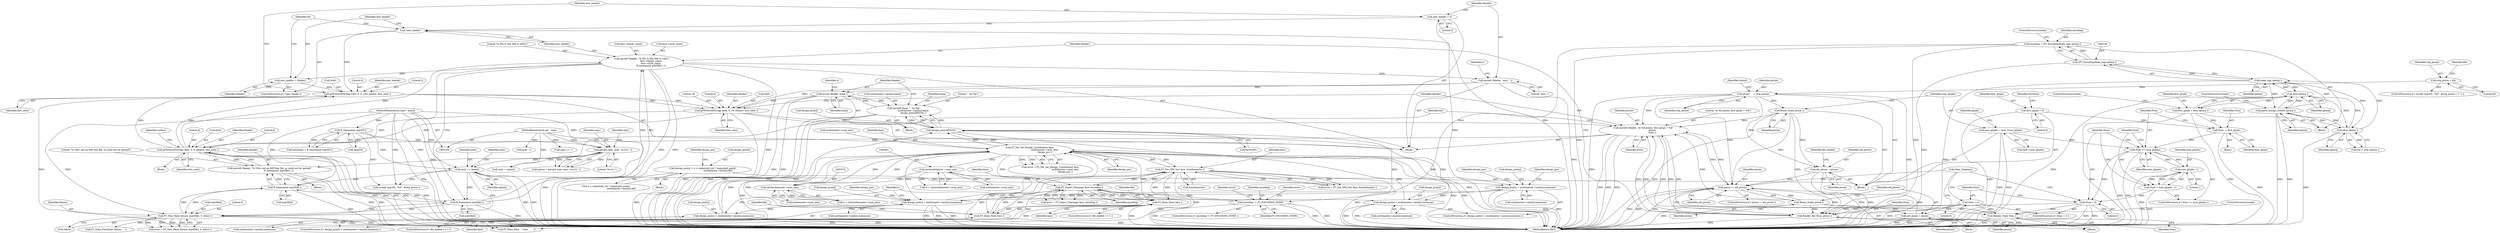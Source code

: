 digraph "0_savannah_b995299b73ba4cd259f221f500d4e63095508bec_1@API" {
"1000440" [label="(Call,sprintf( Header, \"%.50s %.50s (file %.100s)\",\n                          face->family_name,\n                          face->style_name,\n                          ft_basename( argv[file] ) ))"];
"1000528" [label="(Call,grWriteCellString( &bit, 0, 8, Header, fore_color ))"];
"1000507" [label="(Call,grWriteCellString( &bit, 0, 16, Header, fore_color ))"];
"1000459" [label="(Call,grWriteCellString( &bit, 0, 0, new_header, fore_color ))"];
"1000454" [label="(Call,!new_header)"];
"1000466" [label="(Call,new_header = 0)"];
"1000456" [label="(Call,new_header = Header)"];
"1000440" [label="(Call,sprintf( Header, \"%.50s %.50s (file %.100s)\",\n                          face->family_name,\n                          face->style_name,\n                          ft_basename( argv[file] ) ))"];
"1000449" [label="(Call,ft_basename( argv[file] ))"];
"1000524" [label="(Call,ft_basename( argv[file] ))"];
"1000234" [label="(Call,FT_New_Face( library, argv[file], 0, &face ))"];
"1000188" [label="(Call,argv += optind)"];
"1000129" [label="(Call,ft_basename( argv[0] ))"];
"1000110" [label="(MethodParameterIn,char*  argv[])"];
"1000138" [label="(Call,getopt( argc, argv, \"d:e:f:r:\" ))"];
"1000109" [label="(MethodParameterIn,int    argc)"];
"1000504" [label="(Call,strcat( Header, temp ))"];
"1000469" [label="(Call,sprintf( Header, \"axis: \" ))"];
"1000489" [label="(Call,sprintf( temp, \"  %s:%g\",\n                           multimaster->axis[n].name,\n                           design_pos[n]/65536. ))"];
"1000499" [label="(Call,design_pos[n]/65536.)"];
"1000337" [label="(Call,design_pos[n] = multimaster->axis[n].maximum)"];
"1000326" [label="(Call,design_pos[n] > multimaster->axis[n].maximum)"];
"1000302" [label="(Call,design_pos[n] < multimaster->axis[n].minimum)"];
"1000283" [label="(Call,design_pos[n] = n < requested_cnt ? requested_pos[n]\n                                          : multimaster->axis[n].def)"];
"1000350" [label="(Call,FT_Set_Var_Design_Coordinates( face,\n                                           multimaster->num_axis,\n                                           design_pos ))"];
"1000260" [label="(Call,FT_Get_MM_Var( face, &multimaster ))"];
"1000252" [label="(Call,FT_Select_Charmap( face, encoding ))"];
"1000559" [label="(Call,FT_Done_Face( face ))"];
"1000579" [label="(Call,FT_Done_Face( face ))"];
"1000246" [label="(Call,encoding != FT_ENCODING_NONE)"];
"1000156" [label="(Call,encoding = (FT_Encoding)make_tag( optarg ))"];
"1000158" [label="(Call,(FT_Encoding)make_tag( optarg ))"];
"1000160" [label="(Call,make_tag( optarg ))"];
"1000166" [label="(Call,atoi( optarg ))"];
"1000152" [label="(Call,parse_design_coords( optarg ))"];
"1000172" [label="(Call,atoi( optarg ))"];
"1000275" [label="(Call,(int)multimaster->num_axis)"];
"1000480" [label="(Call,(int)multimaster->num_axis)"];
"1000313" [label="(Call,design_pos[n] = multimaster->axis[n].minimum)"];
"1000521" [label="(Call,sprintf( Header, \"%.100s: not an MM font file, or could not be opened\",\n                          ft_basename( argv[file] ) ))"];
"1000514" [label="(Call,sprintf( Header, \"at %d points, first glyph = %d\",\n                         ptsize,\n                         Num ))"];
"1000589" [label="(Call,ptsize != old_ptsize)"];
"1000361" [label="(Call,Reset_Scale( ptsize ))"];
"1000223" [label="(Call,ptsize      = orig_ptsize)"];
"1000207" [label="(Call,orig_ptsize = 64)"];
"1000593" [label="(Call,Reset_Scale( ptsize ))"];
"1000595" [label="(Call,old_ptsize = ptsize)"];
"1000390" [label="(Call,old_ptsize = ptsize)"];
"1000437" [label="(Call,Render_All( Num, ptsize ))"];
"1000417" [label="(Call,Num = 0)"];
"1000414" [label="(Call,Num < 0)"];
"1000408" [label="(Call,Num = num_glyphs - 1)"];
"1000410" [label="(Call,num_glyphs - 1)"];
"1000405" [label="(Call,Num >= num_glyphs)"];
"1000401" [label="(Call,Num  = first_glyph)"];
"1000116" [label="(Call,first_glyph = 0)"];
"1000164" [label="(Call,first_glyph = atoi( optarg ))"];
"1000363" [label="(Call,num_glyphs = face->num_glyphs)"];
"1000433" [label="(Call,Render_Text( Num ))"];
"1000457" [label="(Identifier,new_header)"];
"1000287" [label="(Call,n < requested_cnt ? requested_pos[n]\n                                          : multimaster->axis[n].def)"];
"1000592" [label="(Block,)"];
"1000227" [label="(Identifier,hinted)"];
"1000315" [label="(Identifier,design_pos)"];
"1000185" [label="(Call,argc -= optind)"];
"1000440" [label="(Call,sprintf( Header, \"%.50s %.50s (file %.100s)\",\n                          face->family_name,\n                          face->style_name,\n                          ft_basename( argv[file] ) ))"];
"1000351" [label="(Identifier,face)"];
"1000369" [label="(Identifier,glyph)"];
"1000110" [label="(MethodParameterIn,char*  argv[])"];
"1000499" [label="(Call,design_pos[n]/65536.)"];
"1000465" [label="(Identifier,fore_color)"];
"1000328" [label="(Identifier,design_pos)"];
"1000593" [label="(Call,Reset_Scale( ptsize ))"];
"1000395" [label="(Identifier,file_loaded)"];
"1000461" [label="(Identifier,bit)"];
"1000413" [label="(ControlStructure,if ( Num < 0 ))"];
"1000397" [label="(Block,)"];
"1000463" [label="(Literal,0)"];
"1000521" [label="(Call,sprintf( Header, \"%.100s: not an MM font file, or could not be opened\",\n                          ft_basename( argv[file] ) ))"];
"1000152" [label="(Call,parse_design_coords( optarg ))"];
"1000317" [label="(Call,multimaster->axis[n].minimum)"];
"1000259" [label="(Identifier,error)"];
"1000284" [label="(Call,design_pos[n])"];
"1000240" [label="(Call,&face)"];
"1000161" [label="(Identifier,optarg)"];
"1000595" [label="(Call,old_ptsize = ptsize)"];
"1000536" [label="(Identifier,surface)"];
"1000404" [label="(ControlStructure,if ( Num >= num_glyphs ))"];
"1000410" [label="(Call,num_glyphs - 1)"];
"1000281" [label="(Identifier,n)"];
"1000555" [label="(ControlStructure,if ( file_loaded >= 1 ))"];
"1000478" [label="(Call,n < (int)multimaster->num_axis)"];
"1000248" [label="(Identifier,FT_ENCODING_NONE)"];
"1000363" [label="(Call,num_glyphs = face->num_glyphs)"];
"1000525" [label="(Call,argv[file])"];
"1000207" [label="(Call,orig_ptsize = 64)"];
"1000392" [label="(Identifier,ptsize)"];
"1000273" [label="(Call,n < (int)multimaster->num_axis)"];
"1000407" [label="(Identifier,num_glyphs)"];
"1000350" [label="(Call,FT_Set_Var_Design_Coordinates( face,\n                                           multimaster->num_axis,\n                                           design_pos ))"];
"1000482" [label="(Call,multimaster->num_axis)"];
"1000167" [label="(Identifier,optarg)"];
"1000157" [label="(Identifier,encoding)"];
"1000251" [label="(Identifier,error)"];
"1000423" [label="(Call,Clear_Display())"];
"1000532" [label="(Literal,8)"];
"1000172" [label="(Call,atoi( optarg ))"];
"1000529" [label="(Call,&bit)"];
"1000154" [label="(ControlStructure,break;)"];
"1000464" [label="(Identifier,new_header)"];
"1000458" [label="(Identifier,Header)"];
"1000579" [label="(Call,FT_Done_Face( face ))"];
"1000190" [label="(Identifier,optind)"];
"1000254" [label="(Identifier,encoding)"];
"1000467" [label="(Identifier,new_header)"];
"1000512" [label="(Identifier,Header)"];
"1000589" [label="(Call,ptsize != old_ptsize)"];
"1000193" [label="(Identifier,argc)"];
"1000401" [label="(Call,Num  = first_glyph)"];
"1000523" [label="(Literal,\"%.100s: not an MM font file, or could not be opened\")"];
"1000617" [label="(MethodReturn,RET)"];
"1000441" [label="(Identifier,Header)"];
"1000466" [label="(Call,new_header = 0)"];
"1000253" [label="(Identifier,face)"];
"1000236" [label="(Call,argv[file])"];
"1000361" [label="(Call,Reset_Scale( ptsize ))"];
"1000390" [label="(Call,old_ptsize = ptsize)"];
"1000491" [label="(Literal,\"  %s:%g\")"];
"1000211" [label="(Identifier,file)"];
"1000139" [label="(Identifier,argc)"];
"1000225" [label="(Identifier,orig_ptsize)"];
"1000433" [label="(Call,Render_Text( Num ))"];
"1000476" [label="(Identifier,n)"];
"1000510" [label="(Literal,0)"];
"1000162" [label="(ControlStructure,break;)"];
"1000560" [label="(Identifier,face)"];
"1000517" [label="(Identifier,ptsize)"];
"1000437" [label="(Call,Render_All( Num, ptsize ))"];
"1000590" [label="(Identifier,ptsize)"];
"1000348" [label="(Call,error = FT_Set_Var_Design_Coordinates( face,\n                                           multimaster->num_axis,\n                                           design_pos ))"];
"1000337" [label="(Call,design_pos[n] = multimaster->axis[n].maximum)"];
"1000153" [label="(Identifier,optarg)"];
"1000250" [label="(Call,error = FT_Select_Charmap( face, encoding ))"];
"1000150" [label="(Block,)"];
"1000462" [label="(Literal,0)"];
"1000160" [label="(Call,make_tag( optarg ))"];
"1000326" [label="(Call,design_pos[n] > multimaster->axis[n].maximum)"];
"1000352" [label="(Call,multimaster->num_axis)"];
"1000232" [label="(Call,error = FT_New_Face( library, argv[file], 0, &face ))"];
"1000164" [label="(Call,first_glyph = atoi( optarg ))"];
"1000165" [label="(Identifier,first_glyph)"];
"1000597" [label="(Identifier,ptsize)"];
"1000341" [label="(Call,multimaster->axis[n].maximum)"];
"1000199" [label="(Call,sscanf( argv[0], \"%d\", &orig_ptsize ))"];
"1000606" [label="(Call,FT_Done_FreeType( library     ))"];
"1000456" [label="(Call,new_header = Header)"];
"1000121" [label="(Identifier,XisSetup)"];
"1000431" [label="(Block,)"];
"1000130" [label="(Call,argv[0])"];
"1000129" [label="(Call,ft_basename( argv[0] ))"];
"1000417" [label="(Call,Num = 0)"];
"1000415" [label="(Identifier,Num)"];
"1000314" [label="(Call,design_pos[n])"];
"1000188" [label="(Call,argv += optind)"];
"1000197" [label="(ControlStructure,if ( sscanf( argv[0], \"%d\", &orig_ptsize ) != 1 ))"];
"1000339" [label="(Identifier,design_pos)"];
"1000168" [label="(ControlStructure,break;)"];
"1000306" [label="(Call,multimaster->axis[n].minimum)"];
"1000443" [label="(Call,face->family_name)"];
"1000234" [label="(Call,FT_New_Face( library, argv[file], 0, &face ))"];
"1000414" [label="(Call,Num < 0)"];
"1000533" [label="(Identifier,Header)"];
"1000416" [label="(Literal,0)"];
"1000486" [label="(Identifier,n)"];
"1000362" [label="(Identifier,ptsize)"];
"1000330" [label="(Call,multimaster->axis[n].maximum)"];
"1000446" [label="(Call,face->style_name)"];
"1000325" [label="(ControlStructure,if ( design_pos[n] > multimaster->axis[n].maximum ))"];
"1000515" [label="(Identifier,Header)"];
"1000506" [label="(Identifier,temp)"];
"1000402" [label="(Identifier,Num)"];
"1000508" [label="(Call,&bit)"];
"1000327" [label="(Call,design_pos[n])"];
"1000301" [label="(ControlStructure,if ( design_pos[n] < multimaster->axis[n].minimum ))"];
"1000604" [label="(Call,FT_Done_Face    ( face        ))"];
"1000520" [label="(Block,)"];
"1000503" [label="(Literal,65536.)"];
"1000170" [label="(Call,res = atoi( optarg ))"];
"1000518" [label="(Identifier,Num)"];
"1000583" [label="(Identifier,file)"];
"1000192" [label="(Call,argc <= 1)"];
"1000277" [label="(Call,multimaster->num_axis)"];
"1000140" [label="(Identifier,argv)"];
"1000471" [label="(Literal,\"axis: \")"];
"1000209" [label="(Literal,64)"];
"1000252" [label="(Call,FT_Select_Charmap( face, encoding ))"];
"1000454" [label="(Call,!new_header)"];
"1000235" [label="(Identifier,library)"];
"1000563" [label="(Identifier,file)"];
"1000575" [label="(ControlStructure,if ( file_loaded >= 1 ))"];
"1000262" [label="(Call,&multimaster)"];
"1000408" [label="(Call,Num = num_glyphs - 1)"];
"1000411" [label="(Identifier,num_glyphs)"];
"1000449" [label="(Call,ft_basename( argv[file] ))"];
"1000439" [label="(Identifier,ptsize)"];
"1000470" [label="(Identifier,Header)"];
"1000116" [label="(Call,first_glyph = 0)"];
"1000530" [label="(Identifier,bit)"];
"1000173" [label="(Identifier,optarg)"];
"1000127" [label="(Call,execname = ft_basename( argv[0] ))"];
"1000412" [label="(Literal,1)"];
"1000118" [label="(Literal,0)"];
"1000455" [label="(Identifier,new_header)"];
"1000507" [label="(Call,grWriteCellString( &bit, 0, 16, Header, fore_color ))"];
"1000564" [label="(Call,argc - 1)"];
"1000338" [label="(Call,design_pos[n])"];
"1000158" [label="(Call,(FT_Encoding)make_tag( optarg ))"];
"1000580" [label="(Identifier,face)"];
"1000468" [label="(Literal,0)"];
"1000469" [label="(Call,sprintf( Header, \"axis: \" ))"];
"1000490" [label="(Identifier,temp)"];
"1000391" [label="(Identifier,old_ptsize)"];
"1000421" [label="(Block,)"];
"1000403" [label="(Identifier,first_glyph)"];
"1000531" [label="(Literal,0)"];
"1000434" [label="(Identifier,Num)"];
"1000459" [label="(Call,grWriteCellString( &bit, 0, 0, new_header, fore_color ))"];
"1000282" [label="(Block,)"];
"1000189" [label="(Identifier,argv)"];
"1000260" [label="(Call,FT_Get_MM_Var( face, &multimaster ))"];
"1000246" [label="(Call,encoding != FT_ENCODING_NONE)"];
"1000138" [label="(Call,getopt( argc, argv, \"d:e:f:r:\" ))"];
"1000438" [label="(Identifier,Num)"];
"1000524" [label="(Call,ft_basename( argv[file] ))"];
"1000245" [label="(ControlStructure,if ( encoding != FT_ENCODING_NONE ))"];
"1000528" [label="(Call,grWriteCellString( &bit, 0, 8, Header, fore_color ))"];
"1000450" [label="(Call,argv[file])"];
"1000261" [label="(Identifier,face)"];
"1000208" [label="(Identifier,orig_ptsize)"];
"1000516" [label="(Literal,\"at %d points, first glyph = %d\")"];
"1000275" [label="(Call,(int)multimaster->num_axis)"];
"1000559" [label="(Call,FT_Done_Face( face ))"];
"1000117" [label="(Identifier,first_glyph)"];
"1000109" [label="(MethodParameterIn,int    argc)"];
"1000489" [label="(Call,sprintf( temp, \"  %s:%g\",\n                           multimaster->axis[n].name,\n                           design_pos[n]/65536. ))"];
"1000365" [label="(Call,face->num_glyphs)"];
"1000504" [label="(Call,strcat( Header, temp ))"];
"1000302" [label="(Call,design_pos[n] < multimaster->axis[n].minimum)"];
"1000409" [label="(Identifier,Num)"];
"1000224" [label="(Identifier,ptsize)"];
"1000588" [label="(ControlStructure,if ( ptsize != old_ptsize ))"];
"1000364" [label="(Identifier,num_glyphs)"];
"1000453" [label="(ControlStructure,if ( !new_header ))"];
"1000166" [label="(Call,atoi( optarg ))"];
"1000522" [label="(Identifier,Header)"];
"1000419" [label="(Literal,0)"];
"1000239" [label="(Literal,0)"];
"1000355" [label="(Identifier,design_pos)"];
"1000406" [label="(Identifier,Num)"];
"1000514" [label="(Call,sprintf( Header, \"at %d points, first glyph = %d\",\n                         ptsize,\n                         Num ))"];
"1000313" [label="(Call,design_pos[n] = multimaster->axis[n].minimum)"];
"1000405" [label="(Call,Num >= num_glyphs)"];
"1000435" [label="(ControlStructure,break;)"];
"1000594" [label="(Identifier,ptsize)"];
"1000442" [label="(Literal,\"%.50s %.50s (file %.100s)\")"];
"1000591" [label="(Identifier,old_ptsize)"];
"1000596" [label="(Identifier,old_ptsize)"];
"1000534" [label="(Identifier,fore_color)"];
"1000428" [label="(Block,)"];
"1000258" [label="(Call,error = FT_Get_MM_Var( face, &multimaster ))"];
"1000487" [label="(Block,)"];
"1000460" [label="(Call,&bit)"];
"1000141" [label="(Literal,\"d:e:f:r:\")"];
"1000505" [label="(Identifier,Header)"];
"1000492" [label="(Call,multimaster->axis[n].name)"];
"1000156" [label="(Call,encoding = (FT_Encoding)make_tag( optarg ))"];
"1000303" [label="(Call,design_pos[n])"];
"1000304" [label="(Identifier,design_pos)"];
"1000500" [label="(Call,design_pos[n])"];
"1000480" [label="(Call,(int)multimaster->num_axis)"];
"1000247" [label="(Identifier,encoding)"];
"1000283" [label="(Call,design_pos[n] = n < requested_cnt ? requested_pos[n]\n                                          : multimaster->axis[n].def)"];
"1000223" [label="(Call,ptsize      = orig_ptsize)"];
"1000136" [label="(Call,option = getopt( argc, argv, \"d:e:f:r:\" ))"];
"1000511" [label="(Literal,16)"];
"1000513" [label="(Identifier,fore_color)"];
"1000111" [label="(Block,)"];
"1000418" [label="(Identifier,Num)"];
"1000440" -> "1000428"  [label="AST: "];
"1000440" -> "1000449"  [label="CFG: "];
"1000441" -> "1000440"  [label="AST: "];
"1000442" -> "1000440"  [label="AST: "];
"1000443" -> "1000440"  [label="AST: "];
"1000446" -> "1000440"  [label="AST: "];
"1000449" -> "1000440"  [label="AST: "];
"1000455" -> "1000440"  [label="CFG: "];
"1000440" -> "1000617"  [label="DDG: "];
"1000440" -> "1000617"  [label="DDG: "];
"1000440" -> "1000617"  [label="DDG: "];
"1000440" -> "1000617"  [label="DDG: "];
"1000528" -> "1000440"  [label="DDG: "];
"1000449" -> "1000440"  [label="DDG: "];
"1000440" -> "1000456"  [label="DDG: "];
"1000440" -> "1000469"  [label="DDG: "];
"1000528" -> "1000421"  [label="AST: "];
"1000528" -> "1000534"  [label="CFG: "];
"1000529" -> "1000528"  [label="AST: "];
"1000531" -> "1000528"  [label="AST: "];
"1000532" -> "1000528"  [label="AST: "];
"1000533" -> "1000528"  [label="AST: "];
"1000534" -> "1000528"  [label="AST: "];
"1000536" -> "1000528"  [label="CFG: "];
"1000528" -> "1000617"  [label="DDG: "];
"1000528" -> "1000617"  [label="DDG: "];
"1000528" -> "1000617"  [label="DDG: "];
"1000528" -> "1000617"  [label="DDG: "];
"1000528" -> "1000459"  [label="DDG: "];
"1000528" -> "1000459"  [label="DDG: "];
"1000528" -> "1000521"  [label="DDG: "];
"1000507" -> "1000528"  [label="DDG: "];
"1000507" -> "1000528"  [label="DDG: "];
"1000521" -> "1000528"  [label="DDG: "];
"1000514" -> "1000528"  [label="DDG: "];
"1000507" -> "1000428"  [label="AST: "];
"1000507" -> "1000513"  [label="CFG: "];
"1000508" -> "1000507"  [label="AST: "];
"1000510" -> "1000507"  [label="AST: "];
"1000511" -> "1000507"  [label="AST: "];
"1000512" -> "1000507"  [label="AST: "];
"1000513" -> "1000507"  [label="AST: "];
"1000515" -> "1000507"  [label="CFG: "];
"1000507" -> "1000617"  [label="DDG: "];
"1000459" -> "1000507"  [label="DDG: "];
"1000459" -> "1000507"  [label="DDG: "];
"1000504" -> "1000507"  [label="DDG: "];
"1000469" -> "1000507"  [label="DDG: "];
"1000507" -> "1000514"  [label="DDG: "];
"1000459" -> "1000428"  [label="AST: "];
"1000459" -> "1000465"  [label="CFG: "];
"1000460" -> "1000459"  [label="AST: "];
"1000462" -> "1000459"  [label="AST: "];
"1000463" -> "1000459"  [label="AST: "];
"1000464" -> "1000459"  [label="AST: "];
"1000465" -> "1000459"  [label="AST: "];
"1000467" -> "1000459"  [label="CFG: "];
"1000459" -> "1000617"  [label="DDG: "];
"1000454" -> "1000459"  [label="DDG: "];
"1000456" -> "1000459"  [label="DDG: "];
"1000454" -> "1000453"  [label="AST: "];
"1000454" -> "1000455"  [label="CFG: "];
"1000455" -> "1000454"  [label="AST: "];
"1000457" -> "1000454"  [label="CFG: "];
"1000461" -> "1000454"  [label="CFG: "];
"1000454" -> "1000617"  [label="DDG: "];
"1000466" -> "1000454"  [label="DDG: "];
"1000466" -> "1000428"  [label="AST: "];
"1000466" -> "1000468"  [label="CFG: "];
"1000467" -> "1000466"  [label="AST: "];
"1000468" -> "1000466"  [label="AST: "];
"1000470" -> "1000466"  [label="CFG: "];
"1000466" -> "1000617"  [label="DDG: "];
"1000456" -> "1000453"  [label="AST: "];
"1000456" -> "1000458"  [label="CFG: "];
"1000457" -> "1000456"  [label="AST: "];
"1000458" -> "1000456"  [label="AST: "];
"1000461" -> "1000456"  [label="CFG: "];
"1000449" -> "1000450"  [label="CFG: "];
"1000450" -> "1000449"  [label="AST: "];
"1000449" -> "1000617"  [label="DDG: "];
"1000449" -> "1000234"  [label="DDG: "];
"1000524" -> "1000449"  [label="DDG: "];
"1000234" -> "1000449"  [label="DDG: "];
"1000188" -> "1000449"  [label="DDG: "];
"1000110" -> "1000449"  [label="DDG: "];
"1000449" -> "1000524"  [label="DDG: "];
"1000524" -> "1000521"  [label="AST: "];
"1000524" -> "1000525"  [label="CFG: "];
"1000525" -> "1000524"  [label="AST: "];
"1000521" -> "1000524"  [label="CFG: "];
"1000524" -> "1000617"  [label="DDG: "];
"1000524" -> "1000234"  [label="DDG: "];
"1000524" -> "1000521"  [label="DDG: "];
"1000234" -> "1000524"  [label="DDG: "];
"1000188" -> "1000524"  [label="DDG: "];
"1000110" -> "1000524"  [label="DDG: "];
"1000234" -> "1000232"  [label="AST: "];
"1000234" -> "1000240"  [label="CFG: "];
"1000235" -> "1000234"  [label="AST: "];
"1000236" -> "1000234"  [label="AST: "];
"1000239" -> "1000234"  [label="AST: "];
"1000240" -> "1000234"  [label="AST: "];
"1000232" -> "1000234"  [label="CFG: "];
"1000234" -> "1000617"  [label="DDG: "];
"1000234" -> "1000617"  [label="DDG: "];
"1000234" -> "1000232"  [label="DDG: "];
"1000234" -> "1000232"  [label="DDG: "];
"1000234" -> "1000232"  [label="DDG: "];
"1000234" -> "1000232"  [label="DDG: "];
"1000188" -> "1000234"  [label="DDG: "];
"1000110" -> "1000234"  [label="DDG: "];
"1000234" -> "1000606"  [label="DDG: "];
"1000188" -> "1000111"  [label="AST: "];
"1000188" -> "1000190"  [label="CFG: "];
"1000189" -> "1000188"  [label="AST: "];
"1000190" -> "1000188"  [label="AST: "];
"1000193" -> "1000188"  [label="CFG: "];
"1000188" -> "1000617"  [label="DDG: "];
"1000188" -> "1000617"  [label="DDG: "];
"1000129" -> "1000188"  [label="DDG: "];
"1000138" -> "1000188"  [label="DDG: "];
"1000110" -> "1000188"  [label="DDG: "];
"1000188" -> "1000199"  [label="DDG: "];
"1000129" -> "1000127"  [label="AST: "];
"1000129" -> "1000130"  [label="CFG: "];
"1000130" -> "1000129"  [label="AST: "];
"1000127" -> "1000129"  [label="CFG: "];
"1000129" -> "1000127"  [label="DDG: "];
"1000110" -> "1000129"  [label="DDG: "];
"1000129" -> "1000138"  [label="DDG: "];
"1000129" -> "1000199"  [label="DDG: "];
"1000110" -> "1000108"  [label="AST: "];
"1000110" -> "1000617"  [label="DDG: "];
"1000110" -> "1000138"  [label="DDG: "];
"1000110" -> "1000199"  [label="DDG: "];
"1000138" -> "1000136"  [label="AST: "];
"1000138" -> "1000141"  [label="CFG: "];
"1000139" -> "1000138"  [label="AST: "];
"1000140" -> "1000138"  [label="AST: "];
"1000141" -> "1000138"  [label="AST: "];
"1000136" -> "1000138"  [label="CFG: "];
"1000138" -> "1000136"  [label="DDG: "];
"1000138" -> "1000136"  [label="DDG: "];
"1000138" -> "1000136"  [label="DDG: "];
"1000109" -> "1000138"  [label="DDG: "];
"1000138" -> "1000185"  [label="DDG: "];
"1000109" -> "1000108"  [label="AST: "];
"1000109" -> "1000617"  [label="DDG: "];
"1000109" -> "1000185"  [label="DDG: "];
"1000109" -> "1000192"  [label="DDG: "];
"1000109" -> "1000564"  [label="DDG: "];
"1000504" -> "1000487"  [label="AST: "];
"1000504" -> "1000506"  [label="CFG: "];
"1000505" -> "1000504"  [label="AST: "];
"1000506" -> "1000504"  [label="AST: "];
"1000486" -> "1000504"  [label="CFG: "];
"1000504" -> "1000617"  [label="DDG: "];
"1000504" -> "1000617"  [label="DDG: "];
"1000504" -> "1000489"  [label="DDG: "];
"1000469" -> "1000504"  [label="DDG: "];
"1000489" -> "1000504"  [label="DDG: "];
"1000469" -> "1000428"  [label="AST: "];
"1000469" -> "1000471"  [label="CFG: "];
"1000470" -> "1000469"  [label="AST: "];
"1000471" -> "1000469"  [label="AST: "];
"1000476" -> "1000469"  [label="CFG: "];
"1000469" -> "1000617"  [label="DDG: "];
"1000489" -> "1000487"  [label="AST: "];
"1000489" -> "1000499"  [label="CFG: "];
"1000490" -> "1000489"  [label="AST: "];
"1000491" -> "1000489"  [label="AST: "];
"1000492" -> "1000489"  [label="AST: "];
"1000499" -> "1000489"  [label="AST: "];
"1000505" -> "1000489"  [label="CFG: "];
"1000489" -> "1000617"  [label="DDG: "];
"1000489" -> "1000617"  [label="DDG: "];
"1000489" -> "1000617"  [label="DDG: "];
"1000499" -> "1000489"  [label="DDG: "];
"1000499" -> "1000489"  [label="DDG: "];
"1000499" -> "1000503"  [label="CFG: "];
"1000500" -> "1000499"  [label="AST: "];
"1000503" -> "1000499"  [label="AST: "];
"1000499" -> "1000617"  [label="DDG: "];
"1000499" -> "1000350"  [label="DDG: "];
"1000337" -> "1000499"  [label="DDG: "];
"1000326" -> "1000499"  [label="DDG: "];
"1000313" -> "1000499"  [label="DDG: "];
"1000350" -> "1000499"  [label="DDG: "];
"1000337" -> "1000325"  [label="AST: "];
"1000337" -> "1000341"  [label="CFG: "];
"1000338" -> "1000337"  [label="AST: "];
"1000341" -> "1000337"  [label="AST: "];
"1000281" -> "1000337"  [label="CFG: "];
"1000337" -> "1000617"  [label="DDG: "];
"1000337" -> "1000617"  [label="DDG: "];
"1000326" -> "1000337"  [label="DDG: "];
"1000337" -> "1000350"  [label="DDG: "];
"1000326" -> "1000325"  [label="AST: "];
"1000326" -> "1000330"  [label="CFG: "];
"1000327" -> "1000326"  [label="AST: "];
"1000330" -> "1000326"  [label="AST: "];
"1000339" -> "1000326"  [label="CFG: "];
"1000281" -> "1000326"  [label="CFG: "];
"1000326" -> "1000617"  [label="DDG: "];
"1000326" -> "1000617"  [label="DDG: "];
"1000326" -> "1000617"  [label="DDG: "];
"1000302" -> "1000326"  [label="DDG: "];
"1000350" -> "1000326"  [label="DDG: "];
"1000326" -> "1000350"  [label="DDG: "];
"1000302" -> "1000301"  [label="AST: "];
"1000302" -> "1000306"  [label="CFG: "];
"1000303" -> "1000302"  [label="AST: "];
"1000306" -> "1000302"  [label="AST: "];
"1000315" -> "1000302"  [label="CFG: "];
"1000328" -> "1000302"  [label="CFG: "];
"1000302" -> "1000617"  [label="DDG: "];
"1000302" -> "1000617"  [label="DDG: "];
"1000283" -> "1000302"  [label="DDG: "];
"1000350" -> "1000302"  [label="DDG: "];
"1000302" -> "1000313"  [label="DDG: "];
"1000283" -> "1000282"  [label="AST: "];
"1000283" -> "1000287"  [label="CFG: "];
"1000284" -> "1000283"  [label="AST: "];
"1000287" -> "1000283"  [label="AST: "];
"1000304" -> "1000283"  [label="CFG: "];
"1000283" -> "1000617"  [label="DDG: "];
"1000350" -> "1000348"  [label="AST: "];
"1000350" -> "1000355"  [label="CFG: "];
"1000351" -> "1000350"  [label="AST: "];
"1000352" -> "1000350"  [label="AST: "];
"1000355" -> "1000350"  [label="AST: "];
"1000348" -> "1000350"  [label="CFG: "];
"1000350" -> "1000617"  [label="DDG: "];
"1000350" -> "1000617"  [label="DDG: "];
"1000350" -> "1000252"  [label="DDG: "];
"1000350" -> "1000260"  [label="DDG: "];
"1000350" -> "1000275"  [label="DDG: "];
"1000350" -> "1000348"  [label="DDG: "];
"1000350" -> "1000348"  [label="DDG: "];
"1000350" -> "1000348"  [label="DDG: "];
"1000260" -> "1000350"  [label="DDG: "];
"1000275" -> "1000350"  [label="DDG: "];
"1000313" -> "1000350"  [label="DDG: "];
"1000350" -> "1000480"  [label="DDG: "];
"1000350" -> "1000559"  [label="DDG: "];
"1000350" -> "1000579"  [label="DDG: "];
"1000350" -> "1000604"  [label="DDG: "];
"1000260" -> "1000258"  [label="AST: "];
"1000260" -> "1000262"  [label="CFG: "];
"1000261" -> "1000260"  [label="AST: "];
"1000262" -> "1000260"  [label="AST: "];
"1000258" -> "1000260"  [label="CFG: "];
"1000260" -> "1000617"  [label="DDG: "];
"1000260" -> "1000252"  [label="DDG: "];
"1000260" -> "1000258"  [label="DDG: "];
"1000260" -> "1000258"  [label="DDG: "];
"1000252" -> "1000260"  [label="DDG: "];
"1000559" -> "1000260"  [label="DDG: "];
"1000579" -> "1000260"  [label="DDG: "];
"1000260" -> "1000559"  [label="DDG: "];
"1000260" -> "1000579"  [label="DDG: "];
"1000260" -> "1000604"  [label="DDG: "];
"1000252" -> "1000250"  [label="AST: "];
"1000252" -> "1000254"  [label="CFG: "];
"1000253" -> "1000252"  [label="AST: "];
"1000254" -> "1000252"  [label="AST: "];
"1000250" -> "1000252"  [label="CFG: "];
"1000252" -> "1000617"  [label="DDG: "];
"1000252" -> "1000246"  [label="DDG: "];
"1000252" -> "1000250"  [label="DDG: "];
"1000252" -> "1000250"  [label="DDG: "];
"1000559" -> "1000252"  [label="DDG: "];
"1000579" -> "1000252"  [label="DDG: "];
"1000246" -> "1000252"  [label="DDG: "];
"1000252" -> "1000559"  [label="DDG: "];
"1000252" -> "1000579"  [label="DDG: "];
"1000252" -> "1000604"  [label="DDG: "];
"1000559" -> "1000555"  [label="AST: "];
"1000559" -> "1000560"  [label="CFG: "];
"1000560" -> "1000559"  [label="AST: "];
"1000563" -> "1000559"  [label="CFG: "];
"1000559" -> "1000617"  [label="DDG: "];
"1000579" -> "1000559"  [label="DDG: "];
"1000559" -> "1000579"  [label="DDG: "];
"1000559" -> "1000604"  [label="DDG: "];
"1000579" -> "1000575"  [label="AST: "];
"1000579" -> "1000580"  [label="CFG: "];
"1000580" -> "1000579"  [label="AST: "];
"1000583" -> "1000579"  [label="CFG: "];
"1000579" -> "1000617"  [label="DDG: "];
"1000579" -> "1000604"  [label="DDG: "];
"1000246" -> "1000245"  [label="AST: "];
"1000246" -> "1000248"  [label="CFG: "];
"1000247" -> "1000246"  [label="AST: "];
"1000248" -> "1000246"  [label="AST: "];
"1000251" -> "1000246"  [label="CFG: "];
"1000259" -> "1000246"  [label="CFG: "];
"1000246" -> "1000617"  [label="DDG: "];
"1000246" -> "1000617"  [label="DDG: "];
"1000246" -> "1000617"  [label="DDG: "];
"1000156" -> "1000246"  [label="DDG: "];
"1000156" -> "1000150"  [label="AST: "];
"1000156" -> "1000158"  [label="CFG: "];
"1000157" -> "1000156"  [label="AST: "];
"1000158" -> "1000156"  [label="AST: "];
"1000162" -> "1000156"  [label="CFG: "];
"1000156" -> "1000617"  [label="DDG: "];
"1000156" -> "1000617"  [label="DDG: "];
"1000158" -> "1000156"  [label="DDG: "];
"1000158" -> "1000160"  [label="CFG: "];
"1000159" -> "1000158"  [label="AST: "];
"1000160" -> "1000158"  [label="AST: "];
"1000158" -> "1000617"  [label="DDG: "];
"1000160" -> "1000158"  [label="DDG: "];
"1000160" -> "1000161"  [label="CFG: "];
"1000161" -> "1000160"  [label="AST: "];
"1000160" -> "1000617"  [label="DDG: "];
"1000160" -> "1000152"  [label="DDG: "];
"1000166" -> "1000160"  [label="DDG: "];
"1000152" -> "1000160"  [label="DDG: "];
"1000172" -> "1000160"  [label="DDG: "];
"1000160" -> "1000166"  [label="DDG: "];
"1000160" -> "1000172"  [label="DDG: "];
"1000166" -> "1000164"  [label="AST: "];
"1000166" -> "1000167"  [label="CFG: "];
"1000167" -> "1000166"  [label="AST: "];
"1000164" -> "1000166"  [label="CFG: "];
"1000166" -> "1000617"  [label="DDG: "];
"1000166" -> "1000152"  [label="DDG: "];
"1000166" -> "1000164"  [label="DDG: "];
"1000152" -> "1000166"  [label="DDG: "];
"1000172" -> "1000166"  [label="DDG: "];
"1000166" -> "1000172"  [label="DDG: "];
"1000152" -> "1000150"  [label="AST: "];
"1000152" -> "1000153"  [label="CFG: "];
"1000153" -> "1000152"  [label="AST: "];
"1000154" -> "1000152"  [label="CFG: "];
"1000152" -> "1000617"  [label="DDG: "];
"1000152" -> "1000617"  [label="DDG: "];
"1000172" -> "1000152"  [label="DDG: "];
"1000152" -> "1000172"  [label="DDG: "];
"1000172" -> "1000170"  [label="AST: "];
"1000172" -> "1000173"  [label="CFG: "];
"1000173" -> "1000172"  [label="AST: "];
"1000170" -> "1000172"  [label="CFG: "];
"1000172" -> "1000617"  [label="DDG: "];
"1000172" -> "1000170"  [label="DDG: "];
"1000275" -> "1000273"  [label="AST: "];
"1000275" -> "1000277"  [label="CFG: "];
"1000276" -> "1000275"  [label="AST: "];
"1000277" -> "1000275"  [label="AST: "];
"1000273" -> "1000275"  [label="CFG: "];
"1000275" -> "1000273"  [label="DDG: "];
"1000480" -> "1000275"  [label="DDG: "];
"1000480" -> "1000478"  [label="AST: "];
"1000480" -> "1000482"  [label="CFG: "];
"1000481" -> "1000480"  [label="AST: "];
"1000482" -> "1000480"  [label="AST: "];
"1000478" -> "1000480"  [label="CFG: "];
"1000480" -> "1000617"  [label="DDG: "];
"1000480" -> "1000478"  [label="DDG: "];
"1000313" -> "1000301"  [label="AST: "];
"1000313" -> "1000317"  [label="CFG: "];
"1000314" -> "1000313"  [label="AST: "];
"1000317" -> "1000313"  [label="AST: "];
"1000281" -> "1000313"  [label="CFG: "];
"1000313" -> "1000617"  [label="DDG: "];
"1000313" -> "1000617"  [label="DDG: "];
"1000521" -> "1000520"  [label="AST: "];
"1000522" -> "1000521"  [label="AST: "];
"1000523" -> "1000521"  [label="AST: "];
"1000530" -> "1000521"  [label="CFG: "];
"1000521" -> "1000617"  [label="DDG: "];
"1000521" -> "1000617"  [label="DDG: "];
"1000514" -> "1000428"  [label="AST: "];
"1000514" -> "1000518"  [label="CFG: "];
"1000515" -> "1000514"  [label="AST: "];
"1000516" -> "1000514"  [label="AST: "];
"1000517" -> "1000514"  [label="AST: "];
"1000518" -> "1000514"  [label="AST: "];
"1000530" -> "1000514"  [label="CFG: "];
"1000514" -> "1000617"  [label="DDG: "];
"1000514" -> "1000617"  [label="DDG: "];
"1000514" -> "1000617"  [label="DDG: "];
"1000514" -> "1000433"  [label="DDG: "];
"1000514" -> "1000437"  [label="DDG: "];
"1000589" -> "1000514"  [label="DDG: "];
"1000437" -> "1000514"  [label="DDG: "];
"1000437" -> "1000514"  [label="DDG: "];
"1000361" -> "1000514"  [label="DDG: "];
"1000223" -> "1000514"  [label="DDG: "];
"1000593" -> "1000514"  [label="DDG: "];
"1000433" -> "1000514"  [label="DDG: "];
"1000514" -> "1000589"  [label="DDG: "];
"1000589" -> "1000588"  [label="AST: "];
"1000589" -> "1000591"  [label="CFG: "];
"1000590" -> "1000589"  [label="AST: "];
"1000591" -> "1000589"  [label="AST: "];
"1000423" -> "1000589"  [label="CFG: "];
"1000594" -> "1000589"  [label="CFG: "];
"1000589" -> "1000617"  [label="DDG: "];
"1000589" -> "1000617"  [label="DDG: "];
"1000589" -> "1000617"  [label="DDG: "];
"1000589" -> "1000437"  [label="DDG: "];
"1000361" -> "1000589"  [label="DDG: "];
"1000223" -> "1000589"  [label="DDG: "];
"1000593" -> "1000589"  [label="DDG: "];
"1000595" -> "1000589"  [label="DDG: "];
"1000390" -> "1000589"  [label="DDG: "];
"1000589" -> "1000593"  [label="DDG: "];
"1000361" -> "1000111"  [label="AST: "];
"1000361" -> "1000362"  [label="CFG: "];
"1000362" -> "1000361"  [label="AST: "];
"1000364" -> "1000361"  [label="CFG: "];
"1000361" -> "1000617"  [label="DDG: "];
"1000223" -> "1000361"  [label="DDG: "];
"1000361" -> "1000390"  [label="DDG: "];
"1000361" -> "1000437"  [label="DDG: "];
"1000223" -> "1000111"  [label="AST: "];
"1000223" -> "1000225"  [label="CFG: "];
"1000224" -> "1000223"  [label="AST: "];
"1000225" -> "1000223"  [label="AST: "];
"1000227" -> "1000223"  [label="CFG: "];
"1000223" -> "1000617"  [label="DDG: "];
"1000207" -> "1000223"  [label="DDG: "];
"1000223" -> "1000390"  [label="DDG: "];
"1000223" -> "1000437"  [label="DDG: "];
"1000207" -> "1000197"  [label="AST: "];
"1000207" -> "1000209"  [label="CFG: "];
"1000208" -> "1000207"  [label="AST: "];
"1000209" -> "1000207"  [label="AST: "];
"1000211" -> "1000207"  [label="CFG: "];
"1000593" -> "1000592"  [label="AST: "];
"1000593" -> "1000594"  [label="CFG: "];
"1000594" -> "1000593"  [label="AST: "];
"1000596" -> "1000593"  [label="CFG: "];
"1000593" -> "1000617"  [label="DDG: "];
"1000593" -> "1000437"  [label="DDG: "];
"1000593" -> "1000595"  [label="DDG: "];
"1000595" -> "1000592"  [label="AST: "];
"1000595" -> "1000597"  [label="CFG: "];
"1000596" -> "1000595"  [label="AST: "];
"1000597" -> "1000595"  [label="AST: "];
"1000423" -> "1000595"  [label="CFG: "];
"1000595" -> "1000617"  [label="DDG: "];
"1000595" -> "1000617"  [label="DDG: "];
"1000390" -> "1000111"  [label="AST: "];
"1000390" -> "1000392"  [label="CFG: "];
"1000391" -> "1000390"  [label="AST: "];
"1000392" -> "1000390"  [label="AST: "];
"1000395" -> "1000390"  [label="CFG: "];
"1000390" -> "1000617"  [label="DDG: "];
"1000390" -> "1000617"  [label="DDG: "];
"1000437" -> "1000431"  [label="AST: "];
"1000437" -> "1000439"  [label="CFG: "];
"1000438" -> "1000437"  [label="AST: "];
"1000439" -> "1000437"  [label="AST: "];
"1000441" -> "1000437"  [label="CFG: "];
"1000437" -> "1000617"  [label="DDG: "];
"1000417" -> "1000437"  [label="DDG: "];
"1000414" -> "1000437"  [label="DDG: "];
"1000417" -> "1000413"  [label="AST: "];
"1000417" -> "1000419"  [label="CFG: "];
"1000418" -> "1000417"  [label="AST: "];
"1000419" -> "1000417"  [label="AST: "];
"1000423" -> "1000417"  [label="CFG: "];
"1000417" -> "1000617"  [label="DDG: "];
"1000417" -> "1000433"  [label="DDG: "];
"1000414" -> "1000413"  [label="AST: "];
"1000414" -> "1000416"  [label="CFG: "];
"1000415" -> "1000414"  [label="AST: "];
"1000416" -> "1000414"  [label="AST: "];
"1000418" -> "1000414"  [label="CFG: "];
"1000423" -> "1000414"  [label="CFG: "];
"1000414" -> "1000617"  [label="DDG: "];
"1000414" -> "1000617"  [label="DDG: "];
"1000408" -> "1000414"  [label="DDG: "];
"1000405" -> "1000414"  [label="DDG: "];
"1000414" -> "1000433"  [label="DDG: "];
"1000408" -> "1000404"  [label="AST: "];
"1000408" -> "1000410"  [label="CFG: "];
"1000409" -> "1000408"  [label="AST: "];
"1000410" -> "1000408"  [label="AST: "];
"1000415" -> "1000408"  [label="CFG: "];
"1000408" -> "1000617"  [label="DDG: "];
"1000410" -> "1000408"  [label="DDG: "];
"1000410" -> "1000408"  [label="DDG: "];
"1000410" -> "1000412"  [label="CFG: "];
"1000411" -> "1000410"  [label="AST: "];
"1000412" -> "1000410"  [label="AST: "];
"1000410" -> "1000617"  [label="DDG: "];
"1000410" -> "1000405"  [label="DDG: "];
"1000405" -> "1000410"  [label="DDG: "];
"1000405" -> "1000404"  [label="AST: "];
"1000405" -> "1000407"  [label="CFG: "];
"1000406" -> "1000405"  [label="AST: "];
"1000407" -> "1000405"  [label="AST: "];
"1000409" -> "1000405"  [label="CFG: "];
"1000415" -> "1000405"  [label="CFG: "];
"1000405" -> "1000617"  [label="DDG: "];
"1000405" -> "1000617"  [label="DDG: "];
"1000401" -> "1000405"  [label="DDG: "];
"1000363" -> "1000405"  [label="DDG: "];
"1000401" -> "1000397"  [label="AST: "];
"1000401" -> "1000403"  [label="CFG: "];
"1000402" -> "1000401"  [label="AST: "];
"1000403" -> "1000401"  [label="AST: "];
"1000406" -> "1000401"  [label="CFG: "];
"1000401" -> "1000617"  [label="DDG: "];
"1000116" -> "1000401"  [label="DDG: "];
"1000164" -> "1000401"  [label="DDG: "];
"1000116" -> "1000111"  [label="AST: "];
"1000116" -> "1000118"  [label="CFG: "];
"1000117" -> "1000116"  [label="AST: "];
"1000118" -> "1000116"  [label="AST: "];
"1000121" -> "1000116"  [label="CFG: "];
"1000116" -> "1000617"  [label="DDG: "];
"1000164" -> "1000150"  [label="AST: "];
"1000165" -> "1000164"  [label="AST: "];
"1000168" -> "1000164"  [label="CFG: "];
"1000164" -> "1000617"  [label="DDG: "];
"1000164" -> "1000617"  [label="DDG: "];
"1000363" -> "1000111"  [label="AST: "];
"1000363" -> "1000365"  [label="CFG: "];
"1000364" -> "1000363"  [label="AST: "];
"1000365" -> "1000363"  [label="AST: "];
"1000369" -> "1000363"  [label="CFG: "];
"1000363" -> "1000617"  [label="DDG: "];
"1000363" -> "1000617"  [label="DDG: "];
"1000433" -> "1000431"  [label="AST: "];
"1000433" -> "1000434"  [label="CFG: "];
"1000434" -> "1000433"  [label="AST: "];
"1000435" -> "1000433"  [label="CFG: "];
"1000433" -> "1000617"  [label="DDG: "];
"1000433" -> "1000617"  [label="DDG: "];
}
